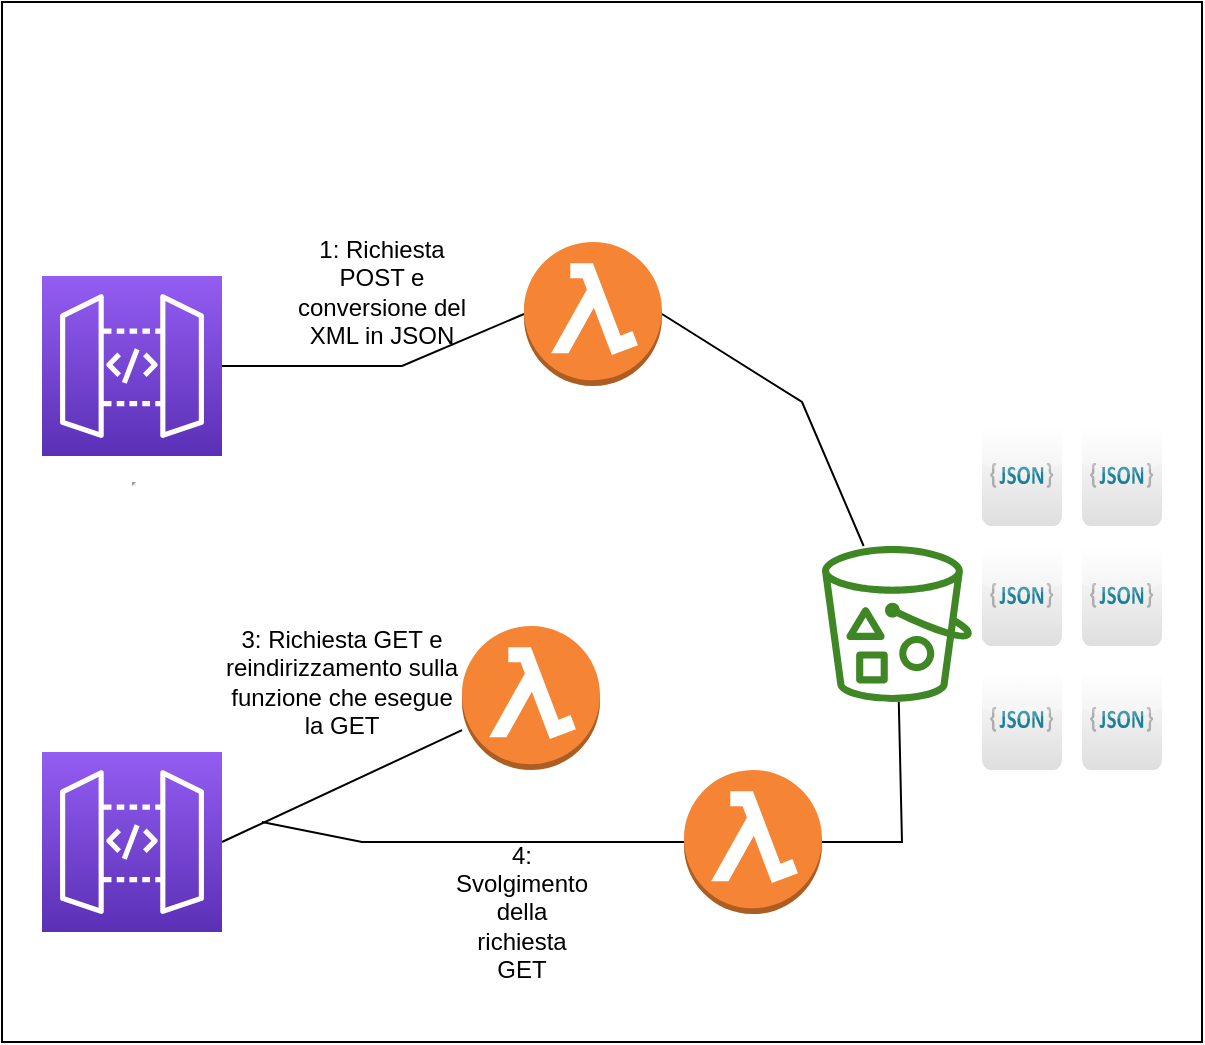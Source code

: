 <mxfile version="17.4.2" type="device"><diagram id="3cgAdnH8KQhlUOhQ8JQD" name="Pagina-1"><mxGraphModel dx="1273" dy="869" grid="1" gridSize="10" guides="1" tooltips="1" connect="1" arrows="1" fold="1" page="1" pageScale="1" pageWidth="827" pageHeight="1169" math="0" shadow="0"><root><mxCell id="0"/><mxCell id="1" parent="0"/><mxCell id="-lT2IYwHHuxkAUYRgsvW-17" value="" style="rounded=0;whiteSpace=wrap;html=1;" parent="1" vertex="1"><mxGeometry x="200" y="40" width="600" height="520" as="geometry"/></mxCell><mxCell id="kJO6L7QoxBKm9BNilJbV-1" value="" style="sketch=0;outlineConnect=0;fontColor=#232F3E;gradientColor=none;fillColor=#3F8624;strokeColor=none;dashed=0;verticalLabelPosition=bottom;verticalAlign=top;align=center;html=1;fontSize=12;fontStyle=0;aspect=fixed;pointerEvents=1;shape=mxgraph.aws4.bucket_with_objects;" parent="1" vertex="1"><mxGeometry x="610" y="312" width="75" height="78" as="geometry"/></mxCell><mxCell id="kJO6L7QoxBKm9BNilJbV-4" value="" style="outlineConnect=0;dashed=0;verticalLabelPosition=bottom;verticalAlign=top;align=center;html=1;shape=mxgraph.aws3.lambda_function;fillColor=#F58534;gradientColor=none;" parent="1" vertex="1"><mxGeometry x="430" y="352" width="69" height="72" as="geometry"/></mxCell><mxCell id="kJO6L7QoxBKm9BNilJbV-5" value="&lt;hr&gt;" style="sketch=0;points=[[0,0,0],[0.25,0,0],[0.5,0,0],[0.75,0,0],[1,0,0],[0,1,0],[0.25,1,0],[0.5,1,0],[0.75,1,0],[1,1,0],[0,0.25,0],[0,0.5,0],[0,0.75,0],[1,0.25,0],[1,0.5,0],[1,0.75,0]];outlineConnect=0;fontColor=#232F3E;gradientColor=#945DF2;gradientDirection=north;fillColor=#5A30B5;strokeColor=#ffffff;dashed=0;verticalLabelPosition=bottom;verticalAlign=top;align=center;html=1;fontSize=12;fontStyle=0;aspect=fixed;shape=mxgraph.aws4.resourceIcon;resIcon=mxgraph.aws4.api_gateway;" parent="1" vertex="1"><mxGeometry x="220" y="177" width="90" height="90" as="geometry"/></mxCell><mxCell id="kJO6L7QoxBKm9BNilJbV-6" value="" style="sketch=0;points=[[0,0,0],[0.25,0,0],[0.5,0,0],[0.75,0,0],[1,0,0],[0,1,0],[0.25,1,0],[0.5,1,0],[0.75,1,0],[1,1,0],[0,0.25,0],[0,0.5,0],[0,0.75,0],[1,0.25,0],[1,0.5,0],[1,0.75,0]];outlineConnect=0;fontColor=#232F3E;gradientColor=#945DF2;gradientDirection=north;fillColor=#5A30B5;strokeColor=#ffffff;dashed=0;verticalLabelPosition=bottom;verticalAlign=top;align=center;html=1;fontSize=12;fontStyle=0;aspect=fixed;shape=mxgraph.aws4.resourceIcon;resIcon=mxgraph.aws4.api_gateway;" parent="1" vertex="1"><mxGeometry x="220" y="415" width="90" height="90" as="geometry"/></mxCell><mxCell id="kJO6L7QoxBKm9BNilJbV-7" value="" style="endArrow=none;html=1;rounded=0;exitX=1;exitY=0.5;exitDx=0;exitDy=0;exitPerimeter=0;entryX=0;entryY=0.5;entryDx=0;entryDy=0;entryPerimeter=0;" parent="1" source="kJO6L7QoxBKm9BNilJbV-5" target="-lT2IYwHHuxkAUYRgsvW-1" edge="1"><mxGeometry width="50" height="50" relative="1" as="geometry"><mxPoint x="530" y="412" as="sourcePoint"/><mxPoint x="580" y="362" as="targetPoint"/><Array as="points"><mxPoint x="400" y="222"/></Array></mxGeometry></mxCell><mxCell id="kJO6L7QoxBKm9BNilJbV-8" value="" style="endArrow=none;html=1;rounded=0;exitX=1;exitY=0.5;exitDx=0;exitDy=0;exitPerimeter=0;" parent="1" source="kJO6L7QoxBKm9BNilJbV-6" target="kJO6L7QoxBKm9BNilJbV-4" edge="1"><mxGeometry width="50" height="50" relative="1" as="geometry"><mxPoint x="530" y="412" as="sourcePoint"/><mxPoint x="580" y="362" as="targetPoint"/></mxGeometry></mxCell><mxCell id="kJO6L7QoxBKm9BNilJbV-9" value="" style="endArrow=none;html=1;rounded=0;exitX=1;exitY=0.5;exitDx=0;exitDy=0;exitPerimeter=0;" parent="1" source="-lT2IYwHHuxkAUYRgsvW-2" target="kJO6L7QoxBKm9BNilJbV-1" edge="1"><mxGeometry width="50" height="50" relative="1" as="geometry"><mxPoint x="530" y="412" as="sourcePoint"/><mxPoint x="580" y="362" as="targetPoint"/><Array as="points"><mxPoint x="650" y="460"/></Array></mxGeometry></mxCell><mxCell id="kJO6L7QoxBKm9BNilJbV-10" value="" style="endArrow=none;html=1;rounded=0;entryX=1;entryY=0.5;entryDx=0;entryDy=0;entryPerimeter=0;" parent="1" source="kJO6L7QoxBKm9BNilJbV-1" target="-lT2IYwHHuxkAUYRgsvW-1" edge="1"><mxGeometry width="50" height="50" relative="1" as="geometry"><mxPoint x="530" y="412" as="sourcePoint"/><mxPoint x="579" y="247" as="targetPoint"/><Array as="points"><mxPoint x="600" y="240"/></Array></mxGeometry></mxCell><mxCell id="-lT2IYwHHuxkAUYRgsvW-1" value="" style="outlineConnect=0;dashed=0;verticalLabelPosition=bottom;verticalAlign=top;align=center;html=1;shape=mxgraph.aws3.lambda_function;fillColor=#F58534;gradientColor=none;" parent="1" vertex="1"><mxGeometry x="461" y="160" width="69" height="72" as="geometry"/></mxCell><mxCell id="-lT2IYwHHuxkAUYRgsvW-2" value="" style="outlineConnect=0;dashed=0;verticalLabelPosition=bottom;verticalAlign=top;align=center;html=1;shape=mxgraph.aws3.lambda_function;fillColor=#F58534;gradientColor=none;" parent="1" vertex="1"><mxGeometry x="541" y="424" width="69" height="72" as="geometry"/></mxCell><mxCell id="-lT2IYwHHuxkAUYRgsvW-3" value="" style="endArrow=none;html=1;rounded=0;exitX=0;exitY=0.5;exitDx=0;exitDy=0;exitPerimeter=0;" parent="1" source="-lT2IYwHHuxkAUYRgsvW-2" edge="1"><mxGeometry width="50" height="50" relative="1" as="geometry"><mxPoint x="530" y="412" as="sourcePoint"/><mxPoint x="330" y="450" as="targetPoint"/><Array as="points"><mxPoint x="380" y="460"/></Array></mxGeometry></mxCell><mxCell id="-lT2IYwHHuxkAUYRgsvW-7" value="" style="dashed=0;outlineConnect=0;html=1;align=center;labelPosition=center;verticalLabelPosition=bottom;verticalAlign=top;shape=mxgraph.webicons.json_2;gradientColor=#DFDEDE" parent="1" vertex="1"><mxGeometry x="690" y="252" width="40" height="50" as="geometry"/></mxCell><mxCell id="-lT2IYwHHuxkAUYRgsvW-12" value="" style="dashed=0;outlineConnect=0;html=1;align=center;labelPosition=center;verticalLabelPosition=bottom;verticalAlign=top;shape=mxgraph.webicons.json_2;gradientColor=#DFDEDE" parent="1" vertex="1"><mxGeometry x="690" y="312" width="40" height="50" as="geometry"/></mxCell><mxCell id="-lT2IYwHHuxkAUYRgsvW-13" value="" style="dashed=0;outlineConnect=0;html=1;align=center;labelPosition=center;verticalLabelPosition=bottom;verticalAlign=top;shape=mxgraph.webicons.json_2;gradientColor=#DFDEDE" parent="1" vertex="1"><mxGeometry x="740" y="252" width="40" height="50" as="geometry"/></mxCell><mxCell id="-lT2IYwHHuxkAUYRgsvW-14" value="" style="dashed=0;outlineConnect=0;html=1;align=center;labelPosition=center;verticalLabelPosition=bottom;verticalAlign=top;shape=mxgraph.webicons.json_2;gradientColor=#DFDEDE" parent="1" vertex="1"><mxGeometry x="740" y="374" width="40" height="50" as="geometry"/></mxCell><mxCell id="-lT2IYwHHuxkAUYRgsvW-15" value="" style="dashed=0;outlineConnect=0;html=1;align=center;labelPosition=center;verticalLabelPosition=bottom;verticalAlign=top;shape=mxgraph.webicons.json_2;gradientColor=#DFDEDE" parent="1" vertex="1"><mxGeometry x="690" y="374" width="40" height="50" as="geometry"/></mxCell><mxCell id="-lT2IYwHHuxkAUYRgsvW-16" value="" style="dashed=0;outlineConnect=0;html=1;align=center;labelPosition=center;verticalLabelPosition=bottom;verticalAlign=top;shape=mxgraph.webicons.json_2;gradientColor=#DFDEDE" parent="1" vertex="1"><mxGeometry x="740" y="312" width="40" height="50" as="geometry"/></mxCell><mxCell id="pYKy1PEnO4vmMlpn9qE8-5" value="3: Richiesta GET e reindirizzamento sulla funzione che esegue la GET" style="text;html=1;strokeColor=none;fillColor=none;align=center;verticalAlign=middle;whiteSpace=wrap;rounded=0;" parent="1" vertex="1"><mxGeometry x="310" y="340" width="120" height="80" as="geometry"/></mxCell><mxCell id="pYKy1PEnO4vmMlpn9qE8-6" value="4: Svolgimento della richiesta GET" style="text;html=1;strokeColor=none;fillColor=none;align=center;verticalAlign=middle;whiteSpace=wrap;rounded=0;" parent="1" vertex="1"><mxGeometry x="430" y="480" width="60" height="30" as="geometry"/></mxCell><mxCell id="pYKy1PEnO4vmMlpn9qE8-11" value="1: Richiesta POST e conversione del XML in JSON" style="text;html=1;strokeColor=none;fillColor=none;align=center;verticalAlign=middle;whiteSpace=wrap;rounded=0;" parent="1" vertex="1"><mxGeometry x="340" y="170" width="100" height="30" as="geometry"/></mxCell></root></mxGraphModel></diagram></mxfile>
